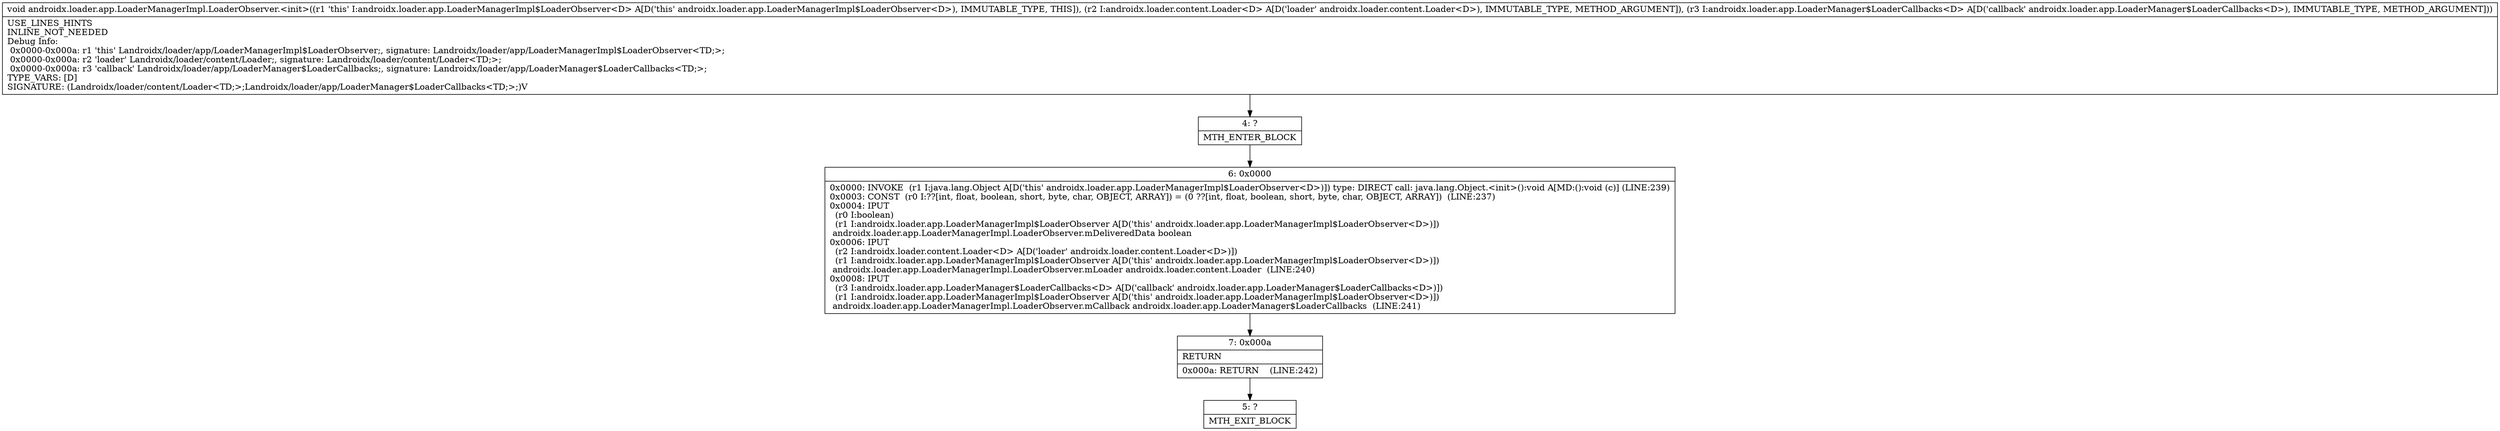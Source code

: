 digraph "CFG forandroidx.loader.app.LoaderManagerImpl.LoaderObserver.\<init\>(Landroidx\/loader\/content\/Loader;Landroidx\/loader\/app\/LoaderManager$LoaderCallbacks;)V" {
Node_4 [shape=record,label="{4\:\ ?|MTH_ENTER_BLOCK\l}"];
Node_6 [shape=record,label="{6\:\ 0x0000|0x0000: INVOKE  (r1 I:java.lang.Object A[D('this' androidx.loader.app.LoaderManagerImpl$LoaderObserver\<D\>)]) type: DIRECT call: java.lang.Object.\<init\>():void A[MD:():void (c)] (LINE:239)\l0x0003: CONST  (r0 I:??[int, float, boolean, short, byte, char, OBJECT, ARRAY]) = (0 ??[int, float, boolean, short, byte, char, OBJECT, ARRAY])  (LINE:237)\l0x0004: IPUT  \l  (r0 I:boolean)\l  (r1 I:androidx.loader.app.LoaderManagerImpl$LoaderObserver A[D('this' androidx.loader.app.LoaderManagerImpl$LoaderObserver\<D\>)])\l androidx.loader.app.LoaderManagerImpl.LoaderObserver.mDeliveredData boolean \l0x0006: IPUT  \l  (r2 I:androidx.loader.content.Loader\<D\> A[D('loader' androidx.loader.content.Loader\<D\>)])\l  (r1 I:androidx.loader.app.LoaderManagerImpl$LoaderObserver A[D('this' androidx.loader.app.LoaderManagerImpl$LoaderObserver\<D\>)])\l androidx.loader.app.LoaderManagerImpl.LoaderObserver.mLoader androidx.loader.content.Loader  (LINE:240)\l0x0008: IPUT  \l  (r3 I:androidx.loader.app.LoaderManager$LoaderCallbacks\<D\> A[D('callback' androidx.loader.app.LoaderManager$LoaderCallbacks\<D\>)])\l  (r1 I:androidx.loader.app.LoaderManagerImpl$LoaderObserver A[D('this' androidx.loader.app.LoaderManagerImpl$LoaderObserver\<D\>)])\l androidx.loader.app.LoaderManagerImpl.LoaderObserver.mCallback androidx.loader.app.LoaderManager$LoaderCallbacks  (LINE:241)\l}"];
Node_7 [shape=record,label="{7\:\ 0x000a|RETURN\l|0x000a: RETURN    (LINE:242)\l}"];
Node_5 [shape=record,label="{5\:\ ?|MTH_EXIT_BLOCK\l}"];
MethodNode[shape=record,label="{void androidx.loader.app.LoaderManagerImpl.LoaderObserver.\<init\>((r1 'this' I:androidx.loader.app.LoaderManagerImpl$LoaderObserver\<D\> A[D('this' androidx.loader.app.LoaderManagerImpl$LoaderObserver\<D\>), IMMUTABLE_TYPE, THIS]), (r2 I:androidx.loader.content.Loader\<D\> A[D('loader' androidx.loader.content.Loader\<D\>), IMMUTABLE_TYPE, METHOD_ARGUMENT]), (r3 I:androidx.loader.app.LoaderManager$LoaderCallbacks\<D\> A[D('callback' androidx.loader.app.LoaderManager$LoaderCallbacks\<D\>), IMMUTABLE_TYPE, METHOD_ARGUMENT]))  | USE_LINES_HINTS\lINLINE_NOT_NEEDED\lDebug Info:\l  0x0000\-0x000a: r1 'this' Landroidx\/loader\/app\/LoaderManagerImpl$LoaderObserver;, signature: Landroidx\/loader\/app\/LoaderManagerImpl$LoaderObserver\<TD;\>;\l  0x0000\-0x000a: r2 'loader' Landroidx\/loader\/content\/Loader;, signature: Landroidx\/loader\/content\/Loader\<TD;\>;\l  0x0000\-0x000a: r3 'callback' Landroidx\/loader\/app\/LoaderManager$LoaderCallbacks;, signature: Landroidx\/loader\/app\/LoaderManager$LoaderCallbacks\<TD;\>;\lTYPE_VARS: [D]\lSIGNATURE: (Landroidx\/loader\/content\/Loader\<TD;\>;Landroidx\/loader\/app\/LoaderManager$LoaderCallbacks\<TD;\>;)V\l}"];
MethodNode -> Node_4;Node_4 -> Node_6;
Node_6 -> Node_7;
Node_7 -> Node_5;
}


